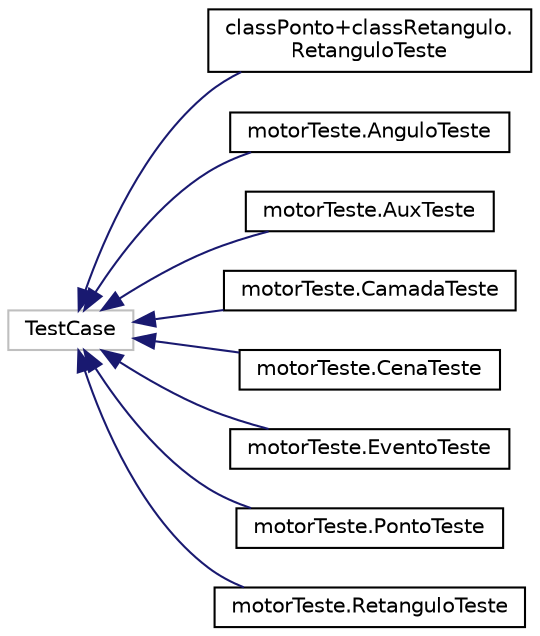 digraph "Gráfico de Hierarquia de Classes"
{
  edge [fontname="Helvetica",fontsize="10",labelfontname="Helvetica",labelfontsize="10"];
  node [fontname="Helvetica",fontsize="10",shape=record];
  rankdir="LR";
  Node1 [label="TestCase",height=0.2,width=0.4,color="grey75", fillcolor="white", style="filled"];
  Node1 -> Node2 [dir="back",color="midnightblue",fontsize="10",style="solid",fontname="Helvetica"];
  Node2 [label="classPonto+classRetangulo.\lRetanguloTeste",height=0.2,width=0.4,color="black", fillcolor="white", style="filled",URL="$classclassPonto_09classRetangulo_1_1RetanguloTeste.html"];
  Node1 -> Node3 [dir="back",color="midnightblue",fontsize="10",style="solid",fontname="Helvetica"];
  Node3 [label="motorTeste.AnguloTeste",height=0.2,width=0.4,color="black", fillcolor="white", style="filled",URL="$classmotorTeste_1_1AnguloTeste.html"];
  Node1 -> Node4 [dir="back",color="midnightblue",fontsize="10",style="solid",fontname="Helvetica"];
  Node4 [label="motorTeste.AuxTeste",height=0.2,width=0.4,color="black", fillcolor="white", style="filled",URL="$classmotorTeste_1_1AuxTeste.html"];
  Node1 -> Node5 [dir="back",color="midnightblue",fontsize="10",style="solid",fontname="Helvetica"];
  Node5 [label="motorTeste.CamadaTeste",height=0.2,width=0.4,color="black", fillcolor="white", style="filled",URL="$classmotorTeste_1_1CamadaTeste.html"];
  Node1 -> Node6 [dir="back",color="midnightblue",fontsize="10",style="solid",fontname="Helvetica"];
  Node6 [label="motorTeste.CenaTeste",height=0.2,width=0.4,color="black", fillcolor="white", style="filled",URL="$classmotorTeste_1_1CenaTeste.html"];
  Node1 -> Node7 [dir="back",color="midnightblue",fontsize="10",style="solid",fontname="Helvetica"];
  Node7 [label="motorTeste.EventoTeste",height=0.2,width=0.4,color="black", fillcolor="white", style="filled",URL="$classmotorTeste_1_1EventoTeste.html"];
  Node1 -> Node8 [dir="back",color="midnightblue",fontsize="10",style="solid",fontname="Helvetica"];
  Node8 [label="motorTeste.PontoTeste",height=0.2,width=0.4,color="black", fillcolor="white", style="filled",URL="$classmotorTeste_1_1PontoTeste.html"];
  Node1 -> Node9 [dir="back",color="midnightblue",fontsize="10",style="solid",fontname="Helvetica"];
  Node9 [label="motorTeste.RetanguloTeste",height=0.2,width=0.4,color="black", fillcolor="white", style="filled",URL="$classmotorTeste_1_1RetanguloTeste.html"];
}

